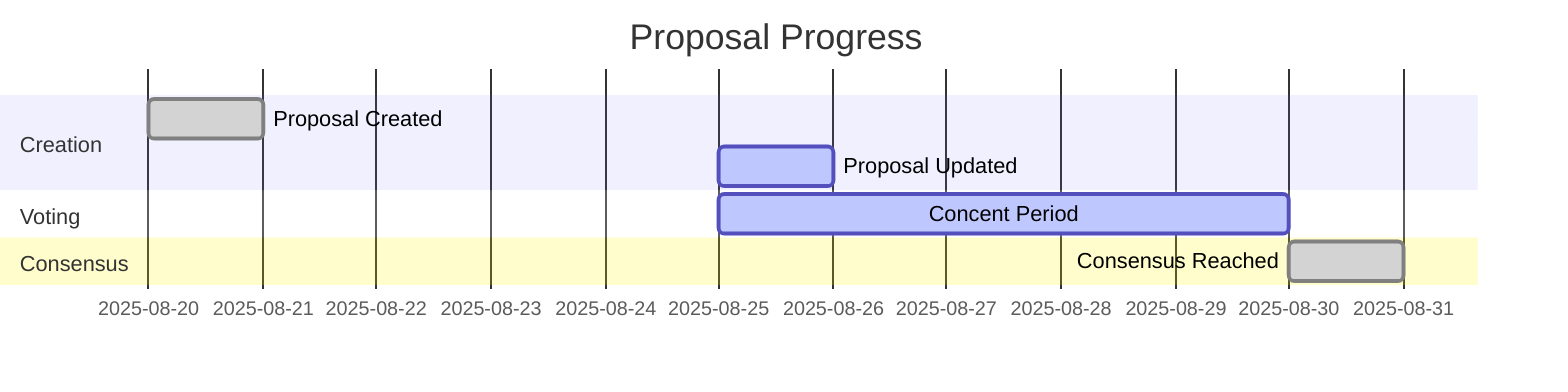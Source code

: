 gantt
    title Proposal Progress
    dateFormat YYYY-MM-DD
    section Creation
    Proposal Created :done, 2025-08-20, 1d
    Proposal Updated :active, 2025-08-25, 1d
    section Voting
    Concent Period :active, 2025-08-25, 5d
    section Consensus
    Consensus Reached :done, 2025-08-30, 1d